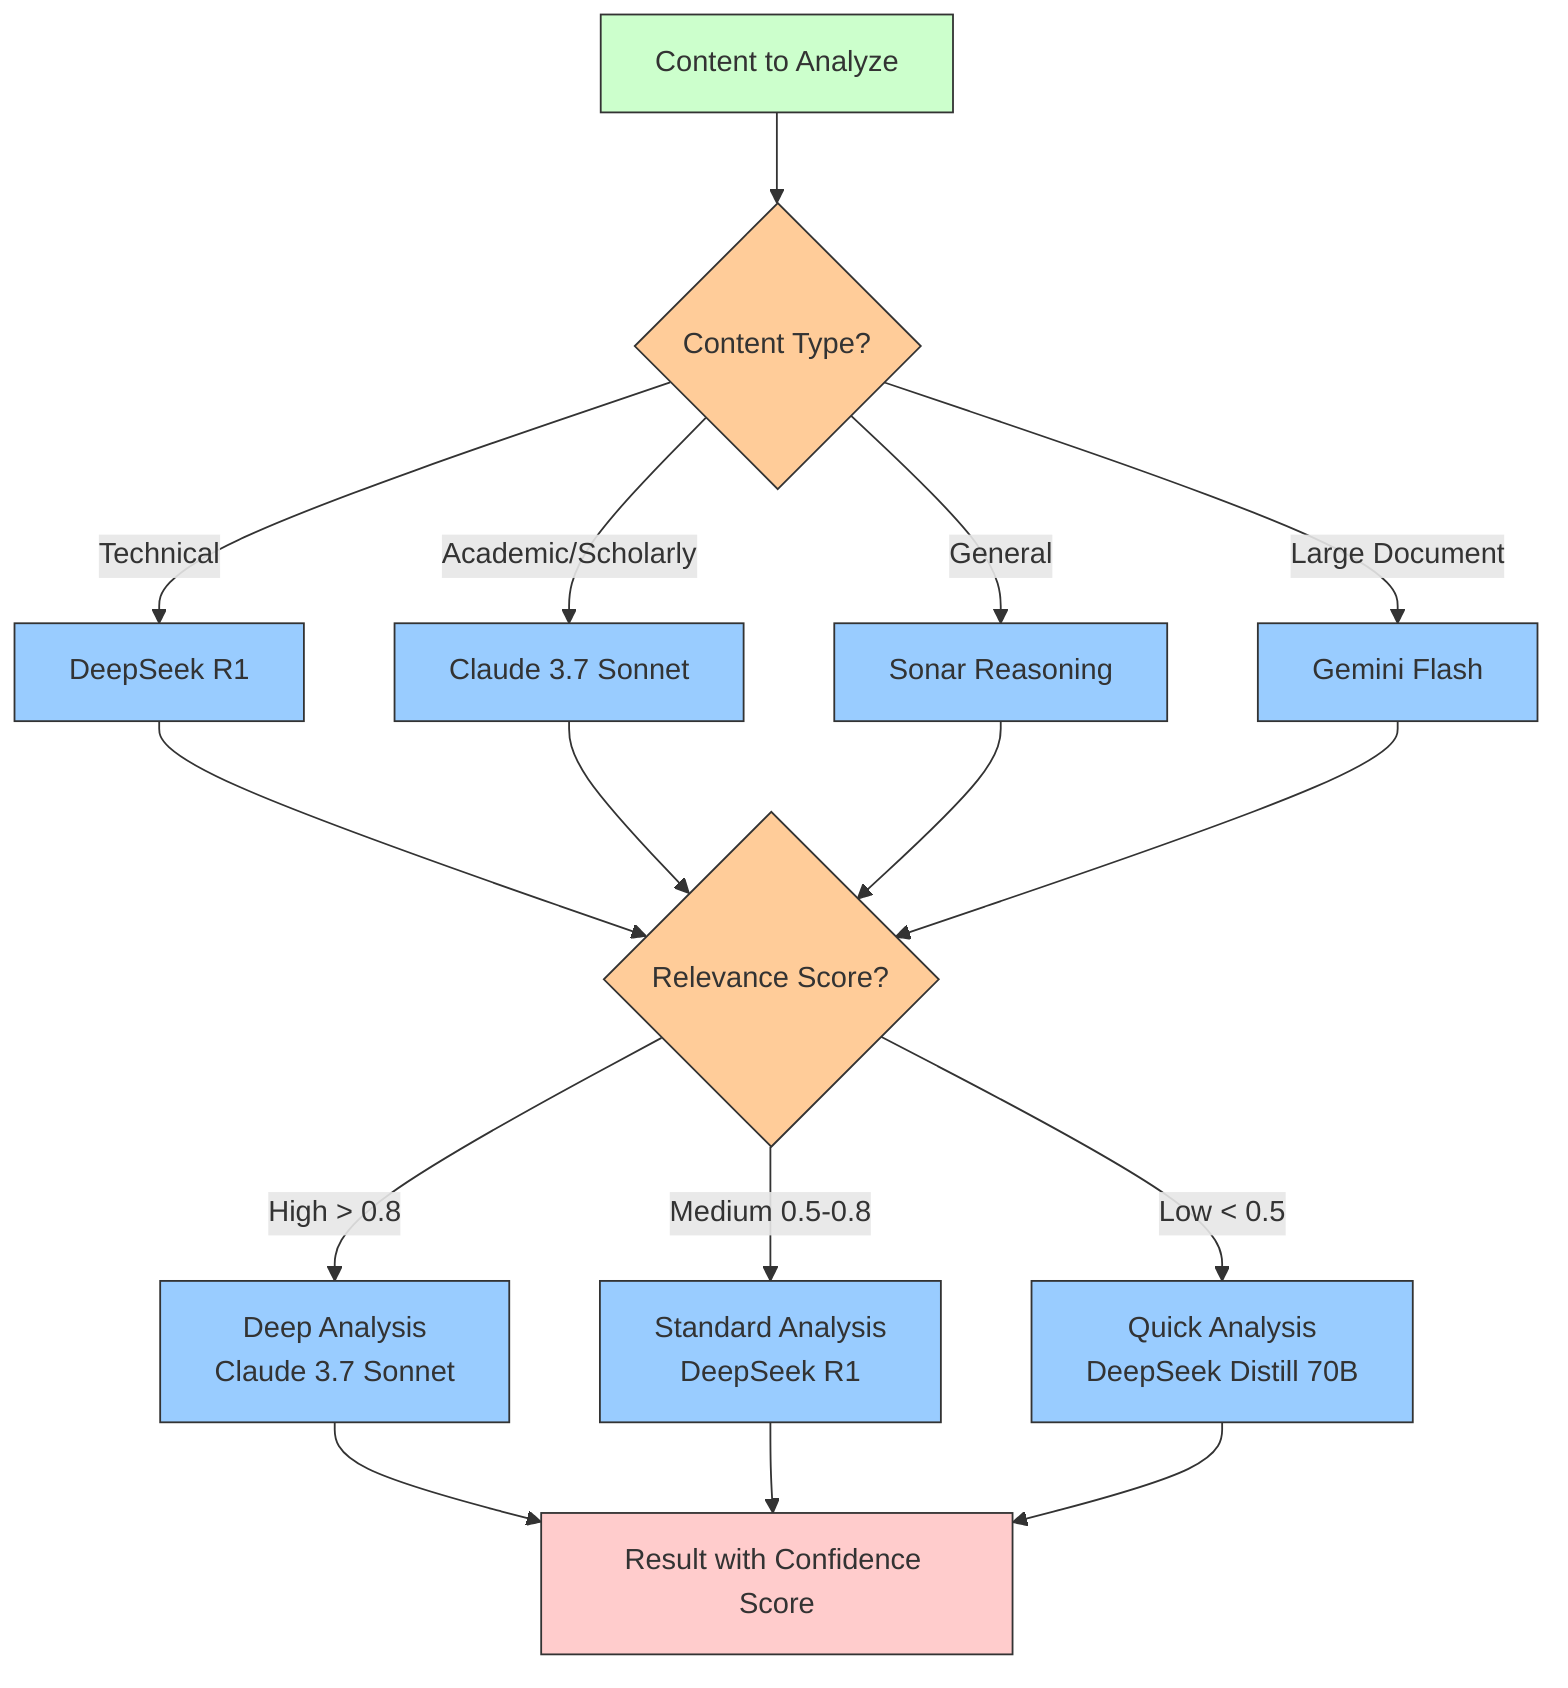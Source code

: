 graph TD
    A[Content to Analyze] --> B{Content Type?}
    B -->|Technical| C[DeepSeek R1]
    B -->|Academic/Scholarly| D[Claude 3.7 Sonnet]
    B -->|General| E[Sonar Reasoning]
    B -->|Large Document| F[Gemini Flash]
    
    C --> G{Relevance Score?}
    D --> G
    E --> G
    F --> G
    
    G -->|High > 0.8| H[Deep Analysis<br>Claude 3.7 Sonnet]
    G -->|Medium 0.5-0.8| I[Standard Analysis<br>DeepSeek R1]
    G -->|Low < 0.5| J[Quick Analysis<br>DeepSeek Distill 70B]
    
    H --> K[Result with Confidence Score]
    I --> K
    J --> K
    
    classDef decision fill:#ffcc99,stroke:#333,stroke-width:1px;
    classDef model fill:#99ccff,stroke:#333,stroke-width:1px;
    classDef input fill:#ccffcc,stroke:#333,stroke-width:1px;
    classDef output fill:#ffcccc,stroke:#333,stroke-width:1px;
    
    class A input;
    class B,G decision;
    class C,D,E,F,H,I,J model;
    class K output;